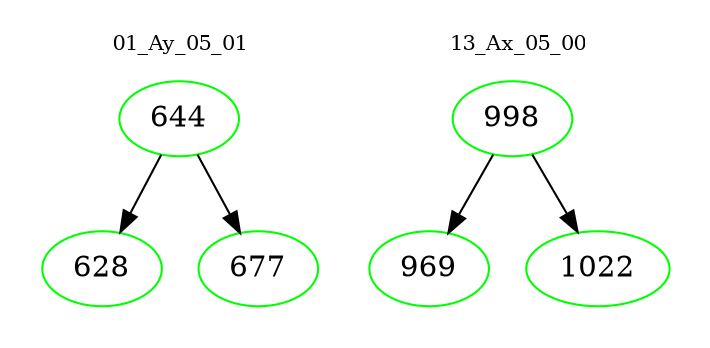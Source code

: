 digraph{
subgraph cluster_0 {
color = white
label = "01_Ay_05_01";
fontsize=10;
T0_644 [label="644", color="green"]
T0_644 -> T0_628 [color="black"]
T0_628 [label="628", color="green"]
T0_644 -> T0_677 [color="black"]
T0_677 [label="677", color="green"]
}
subgraph cluster_1 {
color = white
label = "13_Ax_05_00";
fontsize=10;
T1_998 [label="998", color="green"]
T1_998 -> T1_969 [color="black"]
T1_969 [label="969", color="green"]
T1_998 -> T1_1022 [color="black"]
T1_1022 [label="1022", color="green"]
}
}
